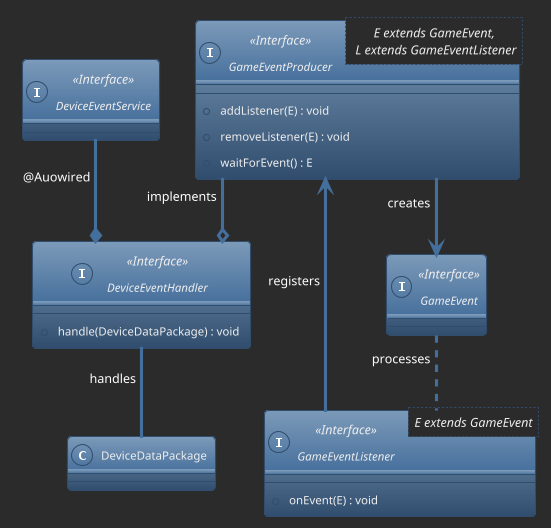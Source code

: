 @startuml
!theme spacelab
skinparam BackgroundColor #2B2B2B
skinparam linetype ortho


interface DeviceEventHandler << Interface >> {
    + handle(DeviceDataPackage) : void
}

interface GameEventListener<E extends GameEvent> << Interface >> {
    + onEvent(E) : void
}

interface GameEventProducer<E extends GameEvent,\n L extends GameEventListener> << Interface >> {
    + addListener(E) : void
    + removeListener(E) : void
    + waitForEvent() : E
}

interface GameEvent << Interface >> {}

interface DeviceEventService << Interface >> {}
class DeviceDataPackage {}

GameEventProducer <-- GameEventListener : registers
GameEventProducer --o DeviceEventHandler : implements
GameEventProducer --> GameEvent : creates
GameEvent .. GameEventListener : processes
DeviceEventService --* DeviceEventHandler : @Auowired
DeviceEventHandler -- DeviceDataPackage : handles


@enduml